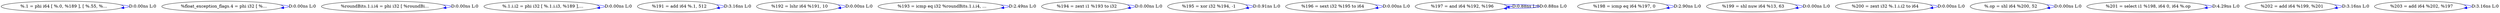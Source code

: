 digraph {
Node0x4043fa0[label="  %.1 = phi i64 [ %.0, %189 ], [ %.55, %..."];
Node0x4043fa0 -> Node0x4043fa0[label="D:0.00ns L:0",color=blue];
Node0x4044080[label="  %float_exception_flags.4 = phi i32 [ %..."];
Node0x4044080 -> Node0x4044080[label="D:0.00ns L:0",color=blue];
Node0x4044160[label="  %roundBits.1.i.i4 = phi i32 [ %roundBi..."];
Node0x4044160 -> Node0x4044160[label="D:0.00ns L:0",color=blue];
Node0x4044240[label="  %.1.i.i2 = phi i32 [ %.1.i.i3, %189 ],..."];
Node0x4044240 -> Node0x4044240[label="D:0.00ns L:0",color=blue];
Node0x4044320[label="  %191 = add i64 %.1, 512"];
Node0x4044320 -> Node0x4044320[label="D:3.16ns L:0",color=blue];
Node0x4044400[label="  %192 = lshr i64 %191, 10"];
Node0x4044400 -> Node0x4044400[label="D:0.00ns L:0",color=blue];
Node0x40444e0[label="  %193 = icmp eq i32 %roundBits.1.i.i4, ..."];
Node0x40444e0 -> Node0x40444e0[label="D:2.49ns L:0",color=blue];
Node0x40445c0[label="  %194 = zext i1 %193 to i32"];
Node0x40445c0 -> Node0x40445c0[label="D:0.00ns L:0",color=blue];
Node0x40446a0[label="  %195 = xor i32 %194, -1"];
Node0x40446a0 -> Node0x40446a0[label="D:0.91ns L:0",color=blue];
Node0x4044780[label="  %196 = sext i32 %195 to i64"];
Node0x4044780 -> Node0x4044780[label="D:0.00ns L:0",color=blue];
Node0x4044860[label="  %197 = and i64 %192, %196"];
Node0x4044860 -> Node0x4044860[label="D:0.88ns L:0",color=blue];
Node0x4044860 -> Node0x4044860[label="D:0.88ns L:0",color=blue];
Node0x4044940[label="  %198 = icmp eq i64 %197, 0"];
Node0x4044940 -> Node0x4044940[label="D:2.90ns L:0",color=blue];
Node0x4044a20[label="  %199 = shl nuw i64 %13, 63"];
Node0x4044a20 -> Node0x4044a20[label="D:0.00ns L:0",color=blue];
Node0x4044b00[label="  %200 = zext i32 %.1.i.i2 to i64"];
Node0x4044b00 -> Node0x4044b00[label="D:0.00ns L:0",color=blue];
Node0x4044be0[label="  %.op = shl i64 %200, 52"];
Node0x4044be0 -> Node0x4044be0[label="D:0.00ns L:0",color=blue];
Node0x4044cc0[label="  %201 = select i1 %198, i64 0, i64 %.op"];
Node0x4044cc0 -> Node0x4044cc0[label="D:4.29ns L:0",color=blue];
Node0x4044da0[label="  %202 = add i64 %199, %201"];
Node0x4044da0 -> Node0x4044da0[label="D:3.16ns L:0",color=blue];
Node0x4044e80[label="  %203 = add i64 %202, %197"];
Node0x4044e80 -> Node0x4044e80[label="D:3.16ns L:0",color=blue];
}

